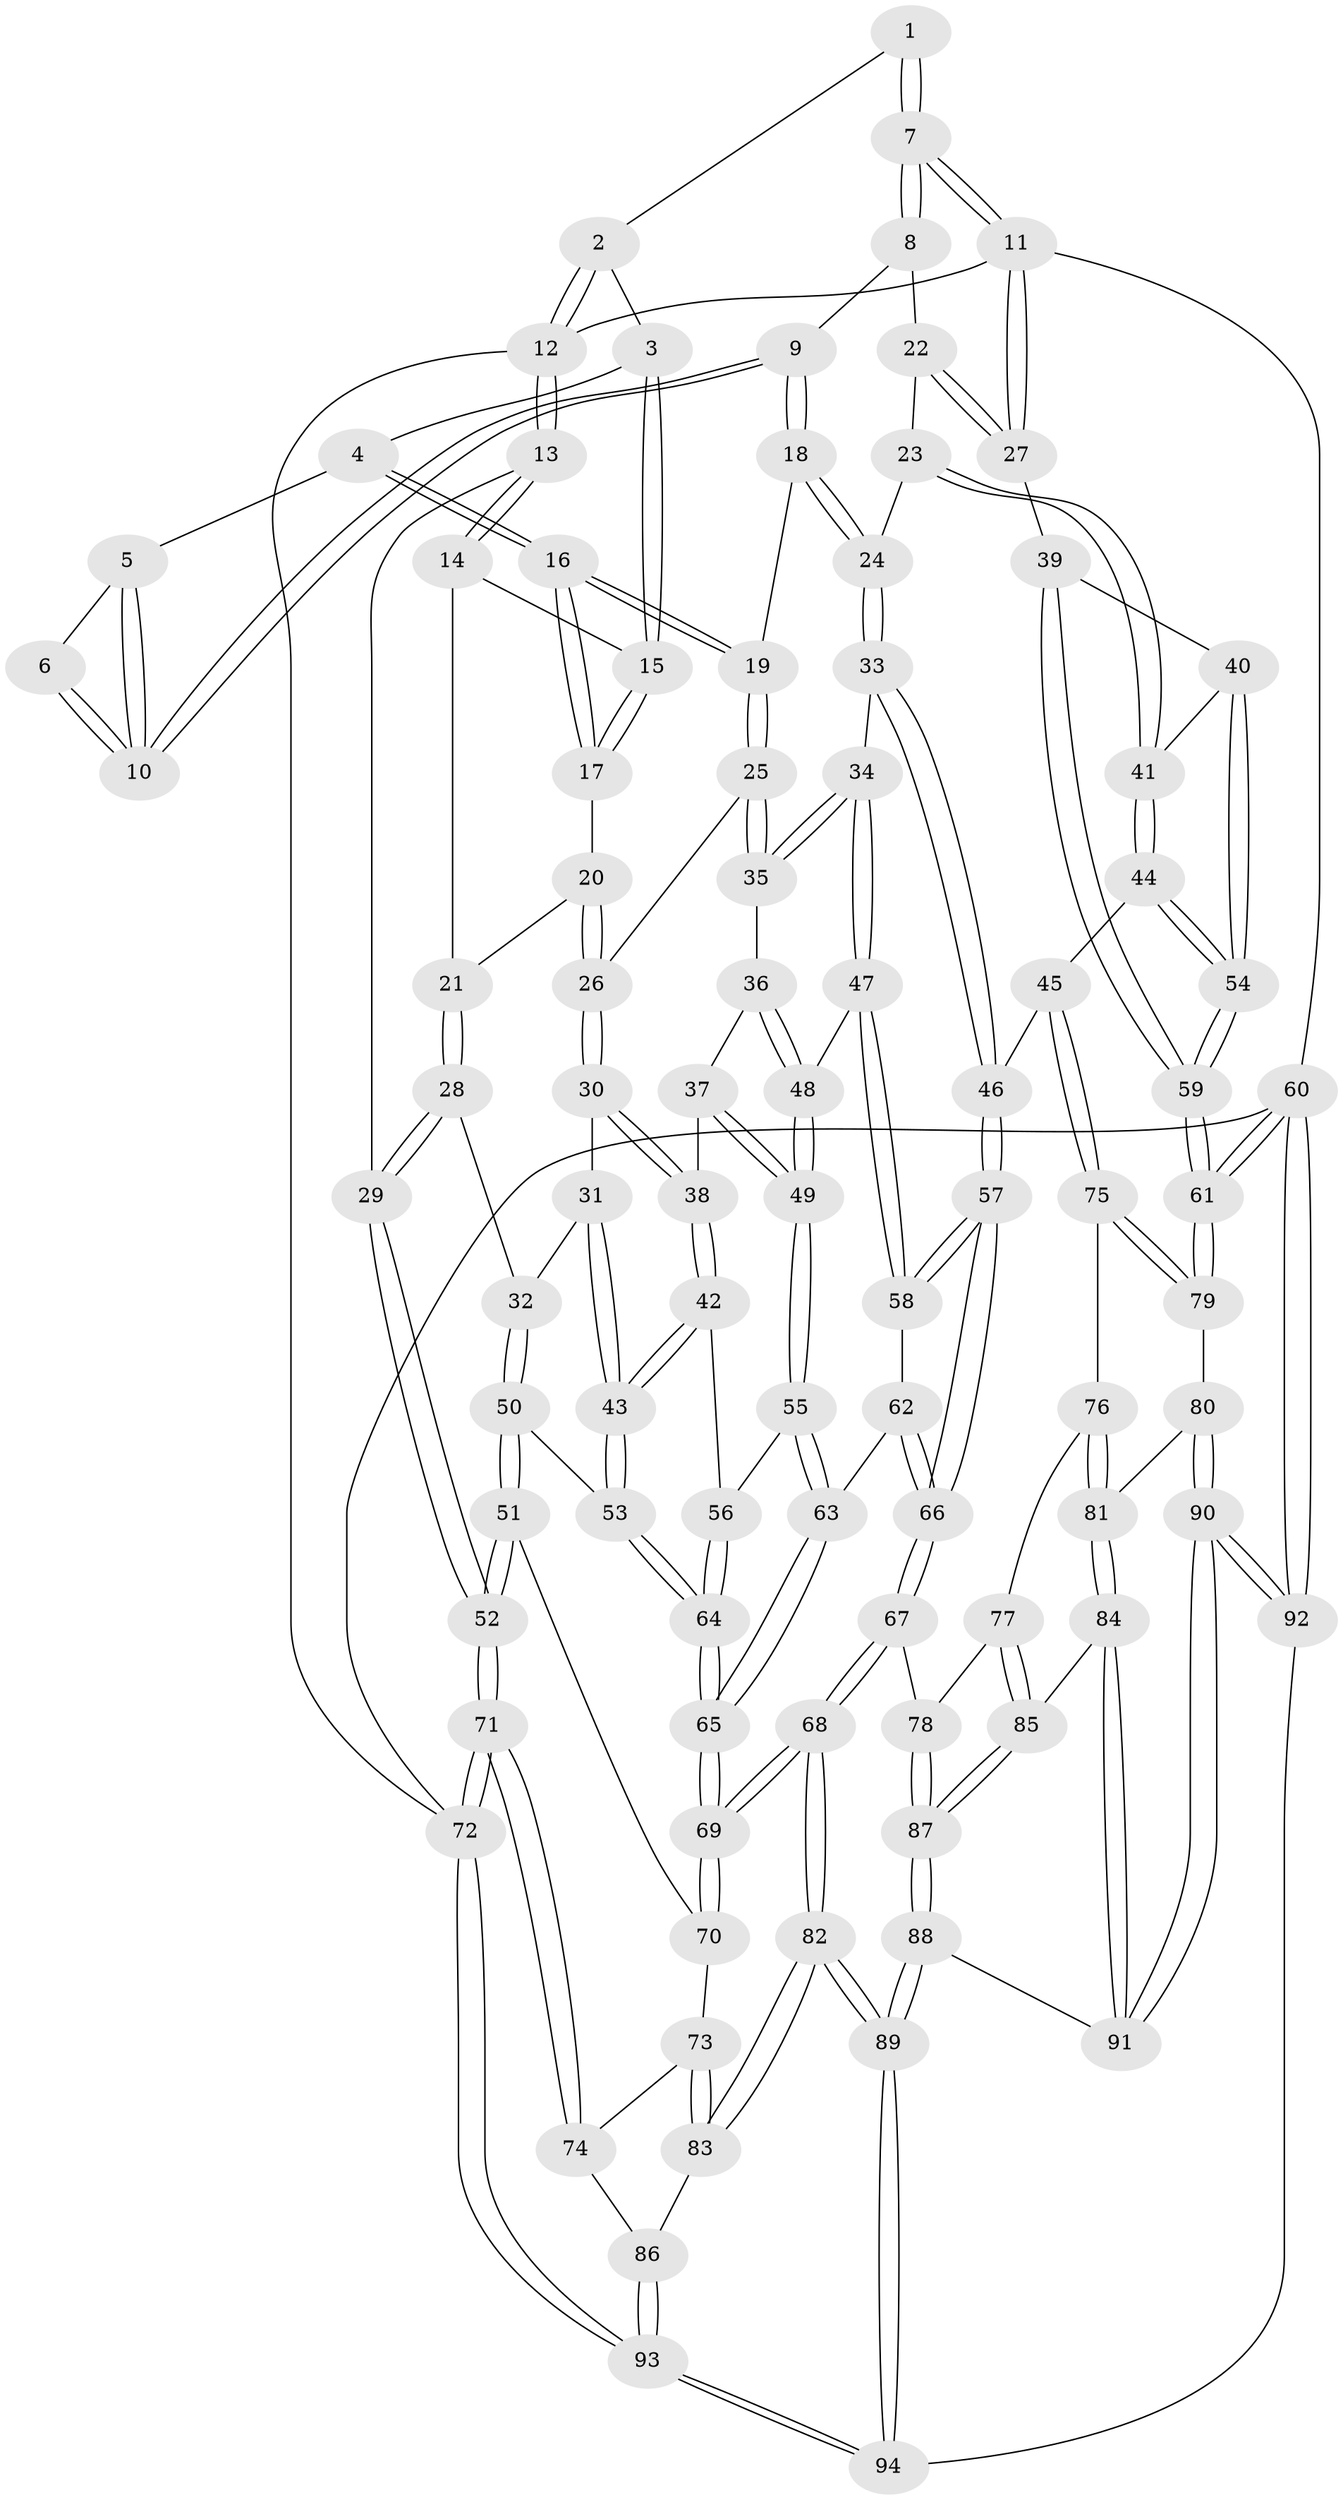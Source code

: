 // Generated by graph-tools (version 1.1) at 2025/16/03/09/25 04:16:51]
// undirected, 94 vertices, 232 edges
graph export_dot {
graph [start="1"]
  node [color=gray90,style=filled];
  1 [pos="+0.5670301985543074+0"];
  2 [pos="+0.2777908904950513+0"];
  3 [pos="+0.2774654645353061+0"];
  4 [pos="+0.3948893810041989+0.11242339864012156"];
  5 [pos="+0.44804250903192855+0.08516816268568694"];
  6 [pos="+0.5667487241863306+0"];
  7 [pos="+1+0"];
  8 [pos="+0.7504425680652396+0.11199354522927309"];
  9 [pos="+0.6275399738401528+0.13164410818805541"];
  10 [pos="+0.6090508456261532+0.10077878755033699"];
  11 [pos="+1+0"];
  12 [pos="+0+0"];
  13 [pos="+0+0"];
  14 [pos="+0+0.05132399000605027"];
  15 [pos="+0.18539392581551697+0.11295225943002735"];
  16 [pos="+0.3713877765143628+0.1862509633076508"];
  17 [pos="+0.19930086694418703+0.14479486828200877"];
  18 [pos="+0.591323774195072+0.23215613771859267"];
  19 [pos="+0.3944489925369039+0.2338942277228065"];
  20 [pos="+0.17989672202487902+0.18447138296105348"];
  21 [pos="+0.12964387592057908+0.23872340498868025"];
  22 [pos="+0.8057429694570879+0.24020786727710494"];
  23 [pos="+0.7920720480447332+0.3067937046971371"];
  24 [pos="+0.6285524206457195+0.30802432600359037"];
  25 [pos="+0.3882915994423583+0.25368354494128686"];
  26 [pos="+0.2652885022844593+0.33045682126087583"];
  27 [pos="+1+0"];
  28 [pos="+0.07579869396814319+0.32218776814597055"];
  29 [pos="+0+0.33827481849708807"];
  30 [pos="+0.24736919791693188+0.35526307886380887"];
  31 [pos="+0.23325665350689823+0.3583678189171586"];
  32 [pos="+0.11680569929104709+0.35289163260903683"];
  33 [pos="+0.6119883609823413+0.36491446052545085"];
  34 [pos="+0.44424699312759236+0.40075168426038993"];
  35 [pos="+0.4176808667090918+0.3658265381612424"];
  36 [pos="+0.3466554597766605+0.4034211123940346"];
  37 [pos="+0.305552276881475+0.41374893263056733"];
  38 [pos="+0.28803377725496365+0.41256819260665106"];
  39 [pos="+1+0.18597854531289154"];
  40 [pos="+0.8734381843648626+0.34956932080418635"];
  41 [pos="+0.8335356714688226+0.3533555563887039"];
  42 [pos="+0.2739845965290378+0.4820060892631067"];
  43 [pos="+0.20432984452876934+0.4976933106446913"];
  44 [pos="+0.794013424693959+0.5061316680545677"];
  45 [pos="+0.7290541575043089+0.5530542721859159"];
  46 [pos="+0.6511714231807616+0.5335608246014153"];
  47 [pos="+0.44341494865121805+0.41537999948339577"];
  48 [pos="+0.36190946410469693+0.4776486662804456"];
  49 [pos="+0.36176863917885216+0.4778058422289156"];
  50 [pos="+0.15047455612066657+0.5141295978175774"];
  51 [pos="+0.0978560243696914+0.5713421718224948"];
  52 [pos="+0+0.5426904728910693"];
  53 [pos="+0.1830990166334787+0.5103355915390627"];
  54 [pos="+1+0.551096221006594"];
  55 [pos="+0.3587535166096476+0.4850089673396282"];
  56 [pos="+0.2881465201266093+0.4933174723794934"];
  57 [pos="+0.5739295305361671+0.5742128294734511"];
  58 [pos="+0.4629279893937484+0.46560708147631585"];
  59 [pos="+1+0.5864394766149393"];
  60 [pos="+1+1"];
  61 [pos="+1+0.7628491982442027"];
  62 [pos="+0.3889266932535045+0.543642417238365"];
  63 [pos="+0.38467353500921714+0.5447196035881098"];
  64 [pos="+0.318738354414145+0.6361383249928408"];
  65 [pos="+0.32144847350826966+0.6410808509538104"];
  66 [pos="+0.5638304074888055+0.5871749522085482"];
  67 [pos="+0.5135839201397874+0.6936894433584957"];
  68 [pos="+0.3581359464818304+0.753013572318389"];
  69 [pos="+0.32154893982861327+0.6636908493446754"];
  70 [pos="+0.12181459286988496+0.6124873650514435"];
  71 [pos="+0+0.75784195833318"];
  72 [pos="+0+1"];
  73 [pos="+0.1211528680451293+0.6729747634649065"];
  74 [pos="+0.11140176009596044+0.6904176617965444"];
  75 [pos="+0.7370092126793198+0.5739163890216848"];
  76 [pos="+0.7141372037931302+0.6605930254358524"];
  77 [pos="+0.6805343150338201+0.712038897768951"];
  78 [pos="+0.5459906039396253+0.7233668335292058"];
  79 [pos="+0.8535722836448587+0.7036470389766858"];
  80 [pos="+0.7702347223237624+0.787696449754438"];
  81 [pos="+0.7510653826719492+0.7880571413078589"];
  82 [pos="+0.3535296765426054+0.7631236599878463"];
  83 [pos="+0.2382382371757406+0.7564287541231443"];
  84 [pos="+0.7027504473491935+0.8042933162189749"];
  85 [pos="+0.6960715648357773+0.8022425674541133"];
  86 [pos="+0.09271009512019564+0.8052782816577008"];
  87 [pos="+0.6065749054039989+0.8093636819605964"];
  88 [pos="+0.5811805127712949+0.9036269772417969"];
  89 [pos="+0.34609415158388146+1"];
  90 [pos="+1+1"];
  91 [pos="+0.7216318919784099+0.9368055616645903"];
  92 [pos="+1+1"];
  93 [pos="+0+1"];
  94 [pos="+0.34549519251076777+1"];
  1 -- 2;
  1 -- 7;
  1 -- 7;
  2 -- 3;
  2 -- 12;
  2 -- 12;
  3 -- 4;
  3 -- 15;
  3 -- 15;
  4 -- 5;
  4 -- 16;
  4 -- 16;
  5 -- 6;
  5 -- 10;
  5 -- 10;
  6 -- 10;
  6 -- 10;
  7 -- 8;
  7 -- 8;
  7 -- 11;
  7 -- 11;
  8 -- 9;
  8 -- 22;
  9 -- 10;
  9 -- 10;
  9 -- 18;
  9 -- 18;
  11 -- 12;
  11 -- 27;
  11 -- 27;
  11 -- 60;
  12 -- 13;
  12 -- 13;
  12 -- 72;
  13 -- 14;
  13 -- 14;
  13 -- 29;
  14 -- 15;
  14 -- 21;
  15 -- 17;
  15 -- 17;
  16 -- 17;
  16 -- 17;
  16 -- 19;
  16 -- 19;
  17 -- 20;
  18 -- 19;
  18 -- 24;
  18 -- 24;
  19 -- 25;
  19 -- 25;
  20 -- 21;
  20 -- 26;
  20 -- 26;
  21 -- 28;
  21 -- 28;
  22 -- 23;
  22 -- 27;
  22 -- 27;
  23 -- 24;
  23 -- 41;
  23 -- 41;
  24 -- 33;
  24 -- 33;
  25 -- 26;
  25 -- 35;
  25 -- 35;
  26 -- 30;
  26 -- 30;
  27 -- 39;
  28 -- 29;
  28 -- 29;
  28 -- 32;
  29 -- 52;
  29 -- 52;
  30 -- 31;
  30 -- 38;
  30 -- 38;
  31 -- 32;
  31 -- 43;
  31 -- 43;
  32 -- 50;
  32 -- 50;
  33 -- 34;
  33 -- 46;
  33 -- 46;
  34 -- 35;
  34 -- 35;
  34 -- 47;
  34 -- 47;
  35 -- 36;
  36 -- 37;
  36 -- 48;
  36 -- 48;
  37 -- 38;
  37 -- 49;
  37 -- 49;
  38 -- 42;
  38 -- 42;
  39 -- 40;
  39 -- 59;
  39 -- 59;
  40 -- 41;
  40 -- 54;
  40 -- 54;
  41 -- 44;
  41 -- 44;
  42 -- 43;
  42 -- 43;
  42 -- 56;
  43 -- 53;
  43 -- 53;
  44 -- 45;
  44 -- 54;
  44 -- 54;
  45 -- 46;
  45 -- 75;
  45 -- 75;
  46 -- 57;
  46 -- 57;
  47 -- 48;
  47 -- 58;
  47 -- 58;
  48 -- 49;
  48 -- 49;
  49 -- 55;
  49 -- 55;
  50 -- 51;
  50 -- 51;
  50 -- 53;
  51 -- 52;
  51 -- 52;
  51 -- 70;
  52 -- 71;
  52 -- 71;
  53 -- 64;
  53 -- 64;
  54 -- 59;
  54 -- 59;
  55 -- 56;
  55 -- 63;
  55 -- 63;
  56 -- 64;
  56 -- 64;
  57 -- 58;
  57 -- 58;
  57 -- 66;
  57 -- 66;
  58 -- 62;
  59 -- 61;
  59 -- 61;
  60 -- 61;
  60 -- 61;
  60 -- 92;
  60 -- 92;
  60 -- 72;
  61 -- 79;
  61 -- 79;
  62 -- 63;
  62 -- 66;
  62 -- 66;
  63 -- 65;
  63 -- 65;
  64 -- 65;
  64 -- 65;
  65 -- 69;
  65 -- 69;
  66 -- 67;
  66 -- 67;
  67 -- 68;
  67 -- 68;
  67 -- 78;
  68 -- 69;
  68 -- 69;
  68 -- 82;
  68 -- 82;
  69 -- 70;
  69 -- 70;
  70 -- 73;
  71 -- 72;
  71 -- 72;
  71 -- 74;
  71 -- 74;
  72 -- 93;
  72 -- 93;
  73 -- 74;
  73 -- 83;
  73 -- 83;
  74 -- 86;
  75 -- 76;
  75 -- 79;
  75 -- 79;
  76 -- 77;
  76 -- 81;
  76 -- 81;
  77 -- 78;
  77 -- 85;
  77 -- 85;
  78 -- 87;
  78 -- 87;
  79 -- 80;
  80 -- 81;
  80 -- 90;
  80 -- 90;
  81 -- 84;
  81 -- 84;
  82 -- 83;
  82 -- 83;
  82 -- 89;
  82 -- 89;
  83 -- 86;
  84 -- 85;
  84 -- 91;
  84 -- 91;
  85 -- 87;
  85 -- 87;
  86 -- 93;
  86 -- 93;
  87 -- 88;
  87 -- 88;
  88 -- 89;
  88 -- 89;
  88 -- 91;
  89 -- 94;
  89 -- 94;
  90 -- 91;
  90 -- 91;
  90 -- 92;
  90 -- 92;
  92 -- 94;
  93 -- 94;
  93 -- 94;
}
